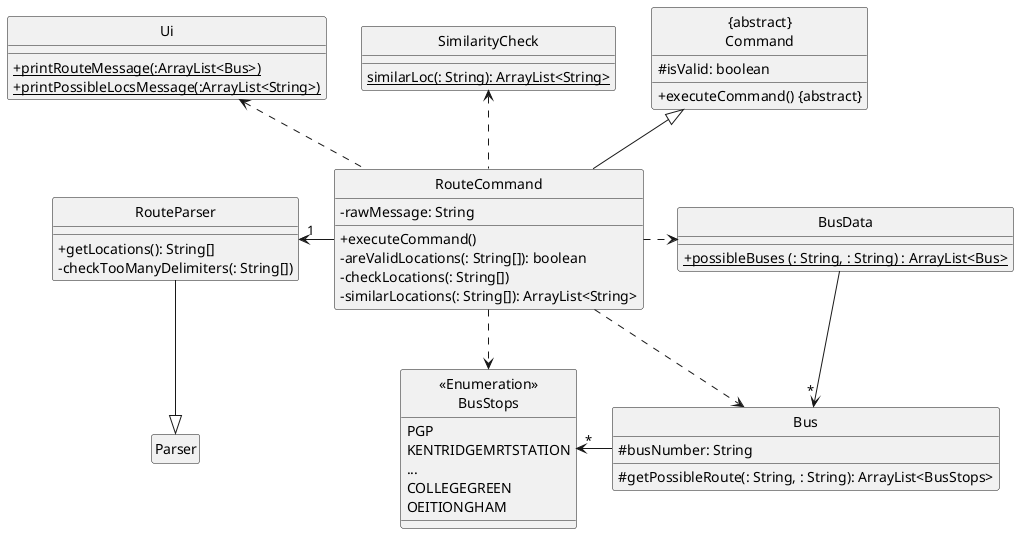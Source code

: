 @startuml

hide circle
skinparam classAttributeIconSize 0
!define ABSTRACT &#123;abstract&#125;

Class "{abstract}\nCommand" {
# isValid: boolean

+ executeCommand() ABSTRACT
}
Class RouteCommand {
- rawMessage: String

+ executeCommand()
- areValidLocations(: String[]): boolean
- checkLocations(: String[])
- similarLocations(: String[]): ArrayList<String>
}

Class RouteParser {

+ getLocations(): String[]
- checkTooManyDelimiters(: String[])
}
Class Parser

Class BusData {
+ {static} possibleBuses (: String, : String) : ArrayList<Bus>
}

Class Bus {
# busNumber: String
# getPossibleRoute(: String, : String): ArrayList<BusStops>
}

Class SimilarityCheck {
{static} similarLoc(: String): ArrayList<String>
}

Class Ui {
+ {static} printRouteMessage(:ArrayList<Bus>)
+ {static} printPossibleLocsMessage(:ArrayList<String>)
}

enum "<<Enumeration>>\nBusStops" {
PGP
KENTRIDGEMRTSTATION
...
COLLEGEGREEN
OEITIONGHAM
}

'enum "<<Enumeration>>\nExceptionType" {
'NO_ROUTE_DELIMITER
'NO_LOCATIONS
'SAME_LOCATIONS
'...
'}

"{abstract}\nCommand" <|-- RouteCommand
hide Parser members
Parser <|--up RouteParser
RouteParser "1"<- RouteCommand
RouteCommand .> BusData
BusData --> "*" Bus
Bus -left>"*" "<<Enumeration>>\nBusStops"
'RouteCommand ..down> CustomException: throws
'RouteParser ..> CustomException: throws
'Bus ..> CustomException: throws
'CustomException -> "<<Enumeration>>\nExceptionType"
RouteCommand ..up> SimilarityCheck
RouteCommand ..> "<<Enumeration>>\nBusStops"
RouteCommand ..> Bus

RouteCommand ..up> Ui

@enduml